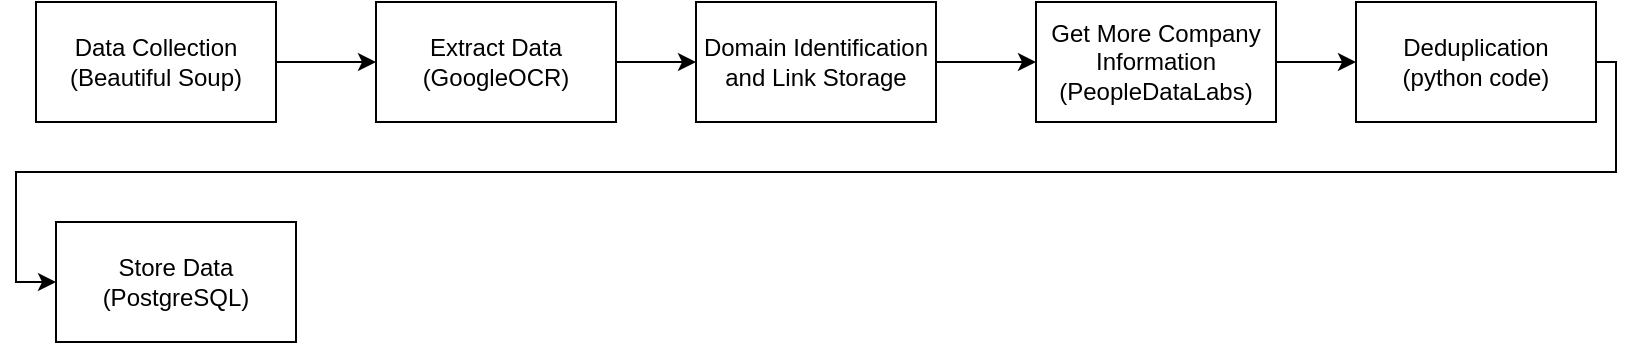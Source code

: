 <mxfile version="22.1.7" type="device">
  <diagram name="Page-1" id="semwn-iIYnZZRk5PAA5E">
    <mxGraphModel dx="1290" dy="538" grid="1" gridSize="10" guides="1" tooltips="1" connect="1" arrows="1" fold="1" page="1" pageScale="1" pageWidth="827" pageHeight="1169" math="0" shadow="0">
      <root>
        <mxCell id="0" />
        <mxCell id="1" parent="0" />
        <mxCell id="1xbDQcwYYZ66u9yXxkVG-6" style="edgeStyle=orthogonalEdgeStyle;rounded=0;orthogonalLoop=1;jettySize=auto;html=1;" parent="1" source="1xbDQcwYYZ66u9yXxkVG-1" target="1xbDQcwYYZ66u9yXxkVG-2" edge="1">
          <mxGeometry relative="1" as="geometry" />
        </mxCell>
        <mxCell id="1xbDQcwYYZ66u9yXxkVG-1" value="Extract Data&lt;br&gt;(GoogleOCR)" style="whiteSpace=wrap;html=1;" parent="1" vertex="1">
          <mxGeometry x="210" y="160" width="120" height="60" as="geometry" />
        </mxCell>
        <mxCell id="1xbDQcwYYZ66u9yXxkVG-7" style="edgeStyle=orthogonalEdgeStyle;rounded=0;orthogonalLoop=1;jettySize=auto;html=1;" parent="1" source="1xbDQcwYYZ66u9yXxkVG-2" target="1xbDQcwYYZ66u9yXxkVG-3" edge="1">
          <mxGeometry relative="1" as="geometry" />
        </mxCell>
        <mxCell id="1xbDQcwYYZ66u9yXxkVG-2" value="Domain Identification and Link Storage" style="whiteSpace=wrap;html=1;" parent="1" vertex="1">
          <mxGeometry x="370" y="160" width="120" height="60" as="geometry" />
        </mxCell>
        <mxCell id="1xbDQcwYYZ66u9yXxkVG-8" style="edgeStyle=orthogonalEdgeStyle;rounded=0;orthogonalLoop=1;jettySize=auto;html=1;" parent="1" source="1xbDQcwYYZ66u9yXxkVG-3" target="1xbDQcwYYZ66u9yXxkVG-9" edge="1">
          <mxGeometry relative="1" as="geometry">
            <mxPoint x="600" y="280" as="targetPoint" />
          </mxGeometry>
        </mxCell>
        <mxCell id="1xbDQcwYYZ66u9yXxkVG-3" value="&lt;div&gt;Get More Company Information&lt;/div&gt;&lt;div&gt;(PeopleDataLabs)&lt;br&gt;&lt;/div&gt;" style="whiteSpace=wrap;html=1;" parent="1" vertex="1">
          <mxGeometry x="540" y="160" width="120" height="60" as="geometry" />
        </mxCell>
        <mxCell id="1xbDQcwYYZ66u9yXxkVG-5" style="edgeStyle=orthogonalEdgeStyle;rounded=0;orthogonalLoop=1;jettySize=auto;html=1;" parent="1" source="1xbDQcwYYZ66u9yXxkVG-4" target="1xbDQcwYYZ66u9yXxkVG-1" edge="1">
          <mxGeometry relative="1" as="geometry" />
        </mxCell>
        <mxCell id="1xbDQcwYYZ66u9yXxkVG-4" value="&lt;div&gt;Data Collection&lt;/div&gt;&lt;div&gt;(Beautiful Soup)&lt;/div&gt;" style="whiteSpace=wrap;html=1;" parent="1" vertex="1">
          <mxGeometry x="40" y="160" width="120" height="60" as="geometry" />
        </mxCell>
        <mxCell id="1xbDQcwYYZ66u9yXxkVG-9" value="&lt;div&gt;Deduplication&lt;/div&gt;&lt;div&gt;(python code)&lt;br&gt;&lt;/div&gt;" style="whiteSpace=wrap;html=1;" parent="1" vertex="1">
          <mxGeometry x="700" y="160" width="120" height="60" as="geometry" />
        </mxCell>
        <mxCell id="ik-u8mV4kZrgJieDQz3J-2" value="&lt;div&gt;Store Data&lt;/div&gt;&lt;div&gt;(PostgreSQL)&lt;br&gt;&lt;/div&gt;" style="whiteSpace=wrap;html=1;" parent="1" vertex="1">
          <mxGeometry x="50" y="270" width="120" height="60" as="geometry" />
        </mxCell>
        <mxCell id="ik-u8mV4kZrgJieDQz3J-3" style="edgeStyle=orthogonalEdgeStyle;rounded=0;orthogonalLoop=1;jettySize=auto;html=1;exitX=1;exitY=0.5;exitDx=0;exitDy=0;entryX=0;entryY=0.5;entryDx=0;entryDy=0;" parent="1" source="1xbDQcwYYZ66u9yXxkVG-9" target="ik-u8mV4kZrgJieDQz3J-2" edge="1">
          <mxGeometry relative="1" as="geometry">
            <mxPoint x="220" y="310" as="targetPoint" />
            <mxPoint x="180" y="310" as="sourcePoint" />
            <Array as="points">
              <mxPoint x="830" y="190" />
              <mxPoint x="830" y="245" />
              <mxPoint x="30" y="245" />
              <mxPoint x="30" y="300" />
            </Array>
          </mxGeometry>
        </mxCell>
      </root>
    </mxGraphModel>
  </diagram>
</mxfile>
